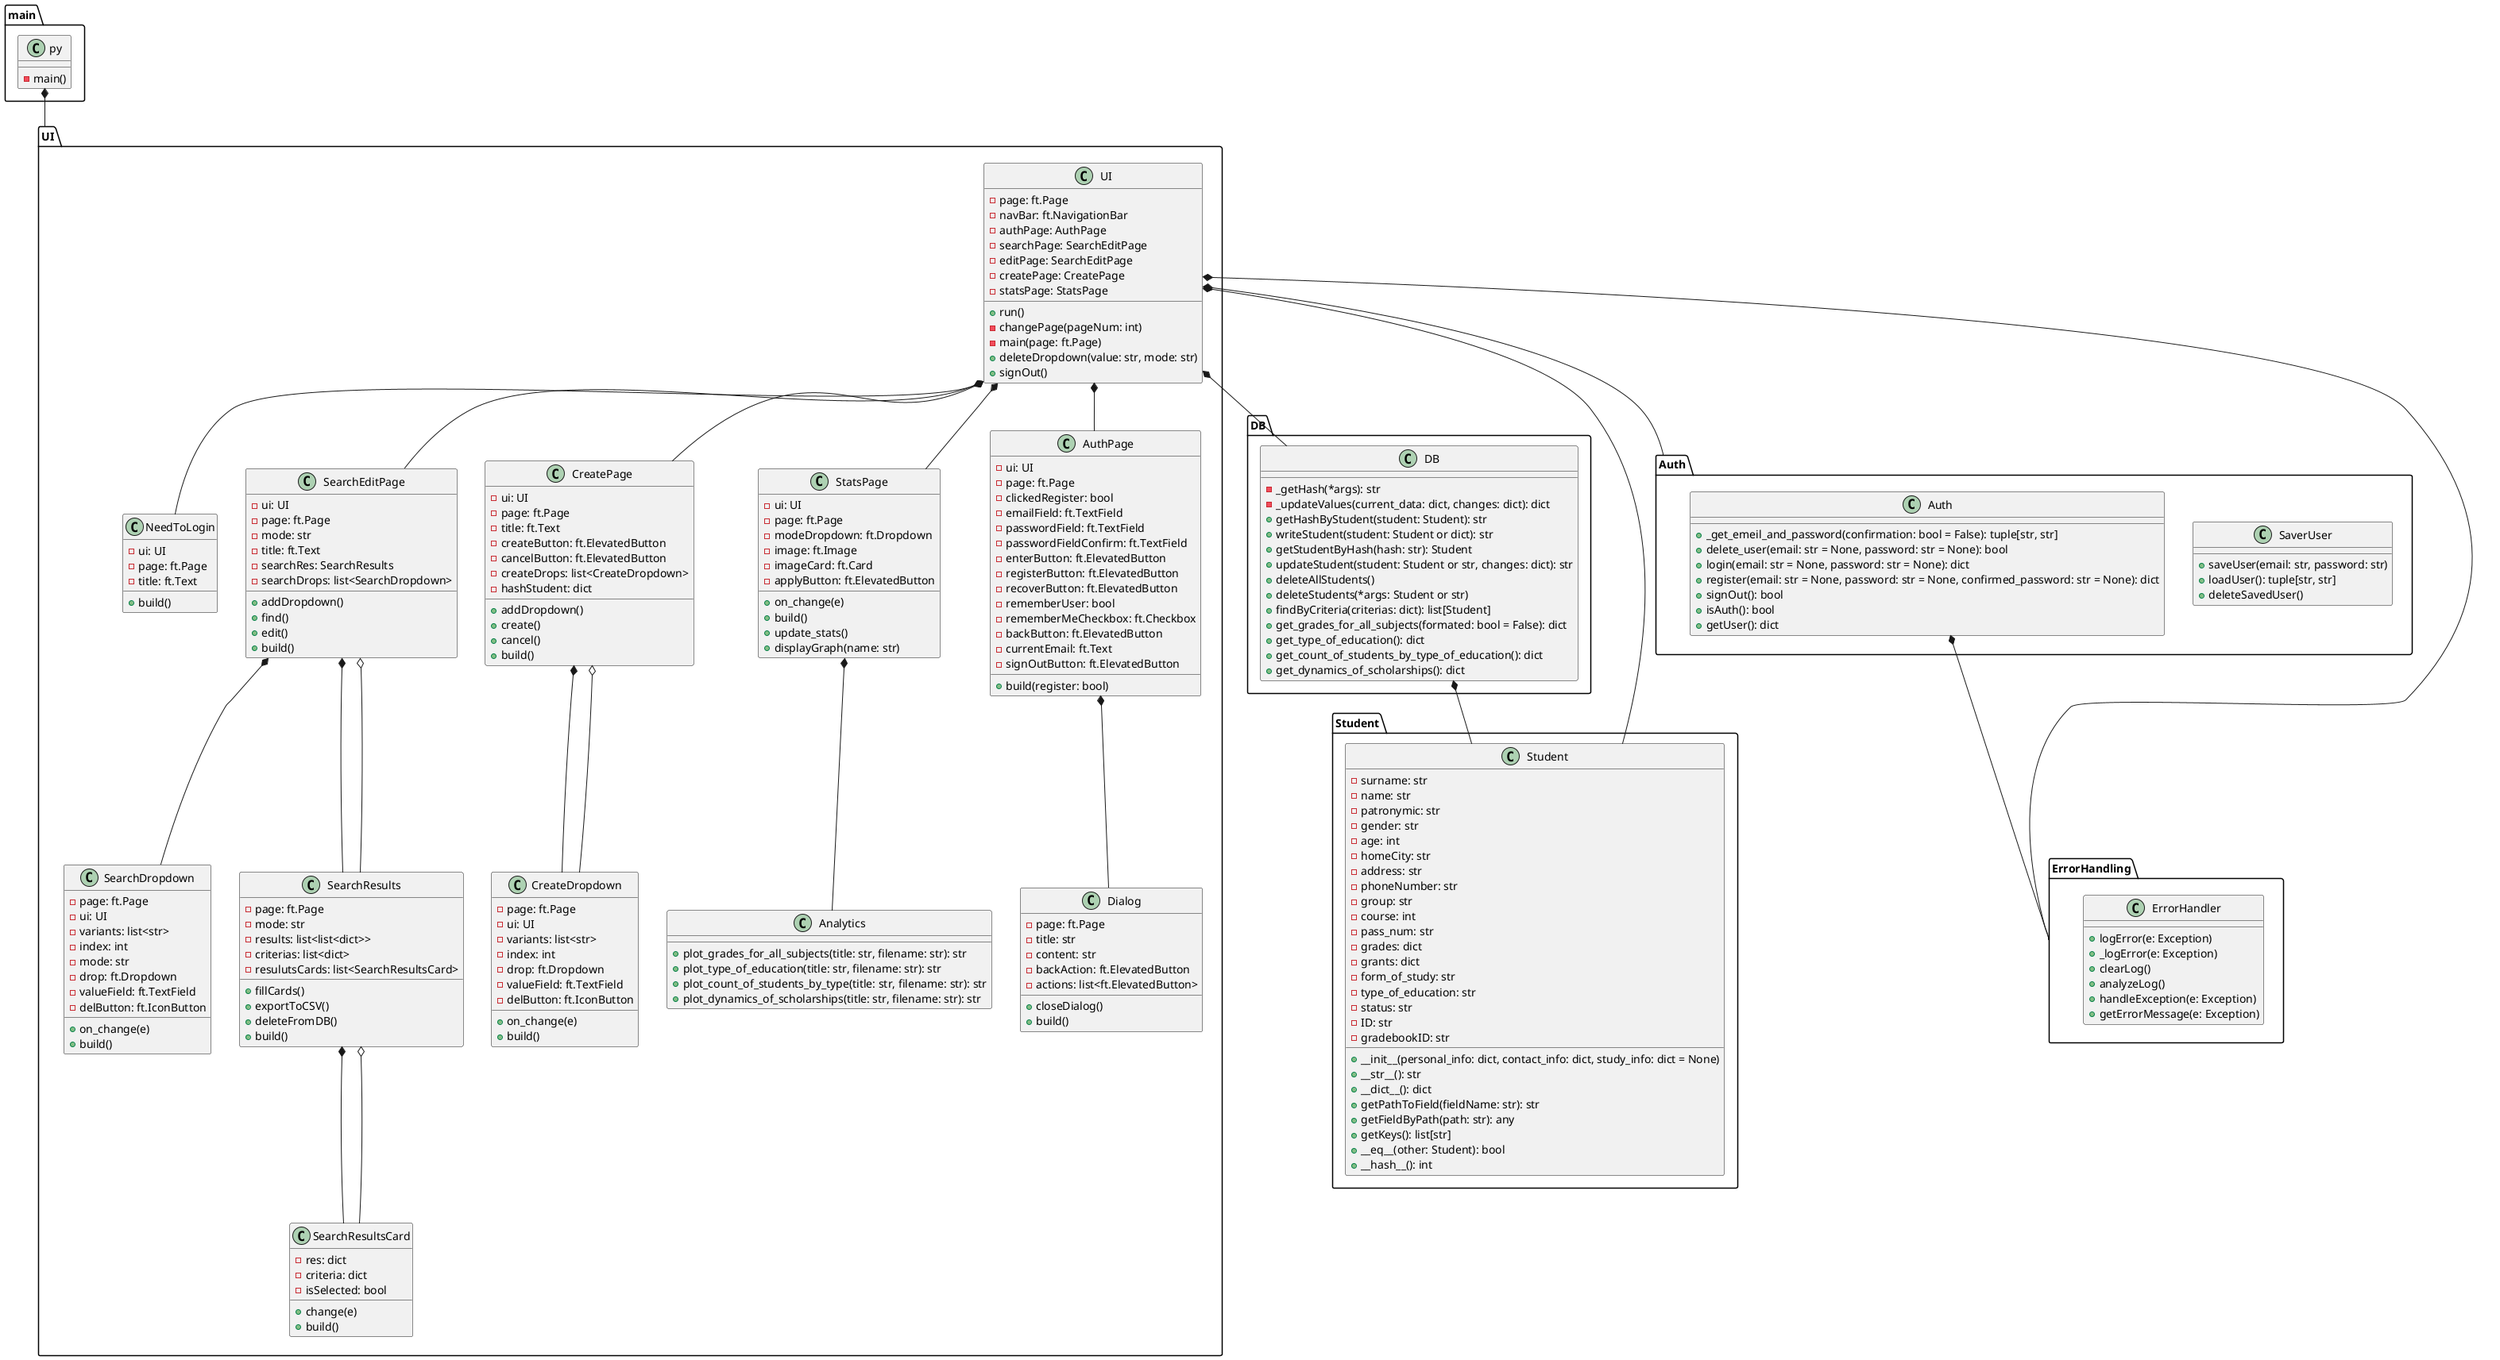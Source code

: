@startuml ClassDiagram

class "main.py" {
    -main()
}

package "UI"{
    class UI {
        -page: ft.Page
        -navBar: ft.NavigationBar
        -authPage: AuthPage
        -searchPage: SearchEditPage
        -editPage: SearchEditPage
        -createPage: CreatePage
        -statsPage: StatsPage
        +run()
        -changePage(pageNum: int)
        -main(page: ft.Page)
        +deleteDropdown(value: str, mode: str)
        +signOut()
    }

    class NeedToLogin {
        -ui: UI
        -page: ft.Page
        -title: ft.Text
        +build()
    }

    class SearchEditPage {
        -ui: UI
        -page: ft.Page
        -mode: str
        -title: ft.Text
        -searchRes: SearchResults
        -searchDrops: list<SearchDropdown>
        +addDropdown()
        +find()
        +edit()
        +build()
    }

    class SearchDropdown {
        -page: ft.Page
        -ui: UI
        -variants: list<str>
        -index: int
        -mode: str
        -drop: ft.Dropdown
        -valueField: ft.TextField
        -delButton: ft.IconButton
        +on_change(e)
        +build()
    }

    class SearchResults {
        -page: ft.Page
        -mode: str
        -results: list<list<dict>>
        -criterias: list<dict>
        -resulutsCards: list<SearchResultsCard>
        +fillCards()
        +exportToCSV()
        +deleteFromDB()
        +build()
    }

    class SearchResultsCard {
        -res: dict
        -criteria: dict
        -isSelected: bool
        +change(e)
        +build()
    }

    class CreatePage {
        -ui: UI
        -page: ft.Page
        -title: ft.Text
        -createButton: ft.ElevatedButton
        -cancelButton: ft.ElevatedButton
        -createDrops: list<CreateDropdown>
        -hashStudent: dict
        +addDropdown()
        +create()
        +cancel()
        +build()
    }

    class CreateDropdown {
        -page: ft.Page
        -ui: UI
        -variants: list<str>
        -index: int
        -drop: ft.Dropdown
        -valueField: ft.TextField
        -delButton: ft.IconButton
        +on_change(e)
        +build()
    }

    class StatsPage {
        -ui: UI
        -page: ft.Page
        -modeDropdown: ft.Dropdown
        -image: ft.Image
        -imageCard: ft.Card
        -applyButton: ft.ElevatedButton
        +on_change(e)
        +build()
        +update_stats()
        +displayGraph(name: str)
    }

    class Analytics {
        +plot_grades_for_all_subjects(title: str, filename: str): str
        +plot_type_of_education(title: str, filename: str): str
        +plot_count_of_students_by_type(title: str, filename: str): str
        +plot_dynamics_of_scholarships(title: str, filename: str): str
    }

    class AuthPage {
        -ui: UI
        -page: ft.Page
        -clickedRegister: bool
        -emailField: ft.TextField
        -passwordField: ft.TextField
        -passwordFieldConfirm: ft.TextField
        -enterButton: ft.ElevatedButton
        -registerButton: ft.ElevatedButton
        -recoverButton: ft.ElevatedButton
        -rememberUser: bool
        -rememberMeCheckbox: ft.Checkbox
        -backButton: ft.ElevatedButton
        -currentEmail: ft.Text
        -signOutButton: ft.ElevatedButton
        +build(register: bool)
    }

    class Dialog {
        -page: ft.Page
        -title: str
        -content: str
        -backAction: ft.ElevatedButton
        -actions: list<ft.ElevatedButton>
        +closeDialog()
        +build()
    }
    UI *-- NeedToLogin
    UI *-- SearchEditPage
    UI *-- CreatePage
    UI *-- StatsPage
    UI *-- AuthPage
    SearchEditPage *-- SearchDropdown
    SearchEditPage *-- SearchResults
    SearchResults *-- SearchResultsCard
    CreatePage *-- CreateDropdown
    StatsPage *-- Analytics
    AuthPage *-- Dialog

    ' Отношения агрегации
    SearchEditPage o-- SearchResults
    CreatePage o-- CreateDropdown

    ' 'Отношения ассоциации
    SearchResults o-- SearchResultsCard

    ' note "UI - главный класс,\nуправляет всеми остальными классами" as N1
    ' N1 .. UI

    ' note "NeedToLogin - отображает страницу\nпри отсутствии авторизации" as N2
    ' N2 .. NeedToLogin

    ' note "SearchEditPage - отображает\nстраницу поиска/редактирования" as N3
    ' N3 .. SearchEditPage

    ' note "SearchDropdown - дропдаун для выбора\nкритериев поиска/редактирования" as N4
    ' N4 .. SearchDropdown

    ' note "SearchResults - отображает\nрезультаты поиска" as N5
    ' N5 .. SearchResults

    ' note "SearchResultsCard - отображает карточку\nс результатами поиска" as N6
    ' N6 .. SearchResultsCard

    ' note "CreatePage - отображает\nстраницу создания студента" as N7
    ' N7 .. CreatePage

    ' note "CreateDropdown - дропдаун для ввода\nданных при создании студента" as N8
    ' N8 .. CreateDropdown

    ' note "StatsPage - отображает\nстраницу статистики" as N9
    ' N9 .. StatsPage

    ' note "Analytics - класс для работы\nс аналитикой данных" as N10
    ' N10 .. Analytics

    ' note "AuthPage - отображает страницу\nавторизации и регистрации" as N11
    ' N11 .. AuthPage

    ' note "Dialog - отображает\nдиалоговые окна" as N12
    ' N12 .. Dialog
}

main.py *-- UI

package DB{
    class DB {
        - _getHash(*args): str
        - _updateValues(current_data: dict, changes: dict): dict
        + getHashByStudent(student: Student): str
        + writeStudent(student: Student or dict): str
        + getStudentByHash(hash: str): Student
        + updateStudent(student: Student or str, changes: dict): str
        + deleteAllStudents()
        + deleteStudents(*args: Student or str)
        + findByCriteria(criterias: dict): list[Student]
        + get_grades_for_all_subjects(formated: bool = False): dict
        + get_type_of_education(): dict
        + get_count_of_students_by_type_of_education(): dict
        + get_dynamics_of_scholarships(): dict
    }

    ' note "Класс для работы с базой данных" as N13
    ' N13 .. DB
}

package Student{
    class Student {
        - surname: str
        - name: str
        - patronymic: str
        - gender: str
        - age: int
        - homeCity: str
        - address: str
        - phoneNumber: str
        - group: str
        - course: int
        - pass_num: str
        - grades: dict
        - grants: dict
        - form_of_study: str
        - type_of_education: str
        - status: str
        - ID: str
        - gradebookID: str

        + __init__(personal_info: dict, contact_info: dict, study_info: dict = None)
        + __str__(): str
        + __dict__(): dict
        + getPathToField(fieldName: str): str
        + getFieldByPath(path: str): any
        + getKeys(): list[str]
        + __eq__(other: Student): bool
        + __hash__(): int
    }

    ' note "Класс для хранения информации о студенте" as N14
    ' N14 .. Student
}

package Auth{
    class SaverUser {
        + saveUser(email: str, password: str)
        + loadUser(): tuple[str, str]
        + deleteSavedUser()
    }

    class Auth {
        + _get_emeil_and_password(confirmation: bool = False): tuple[str, str]
        + delete_user(email: str = None, password: str = None): bool
        + login(email: str = None, password: str = None): dict
        + register(email: str = None, password: str = None, confirmed_password: str = None): dict
        + signOut(): bool
        + isAuth(): bool
        + getUser(): dict
    }

    ' note "Класс для авторизации и регистрации" as N15
    ' N15 .. Auth

    ' note "Класс для сохранения и загрузки пользователя" as N16
    ' N16 .. SaverUser
}

package ErrorHandling{
    class ErrorHandler {
        + logError(e: Exception)
        + _logError(e: Exception)
        + clearLog()
        + analyzeLog()
        + handleException(e: Exception)
        + getErrorMessage(e: Exception)
    }
}

' db использует студента
DB.DB *-- Student.Student

UI.UI *-- Student.Student
UI.UI *-- DB.DB
UI.UI *-- Auth
UI.UI *-- ErrorHandling

Auth.Auth *-- ErrorHandling
@enduml